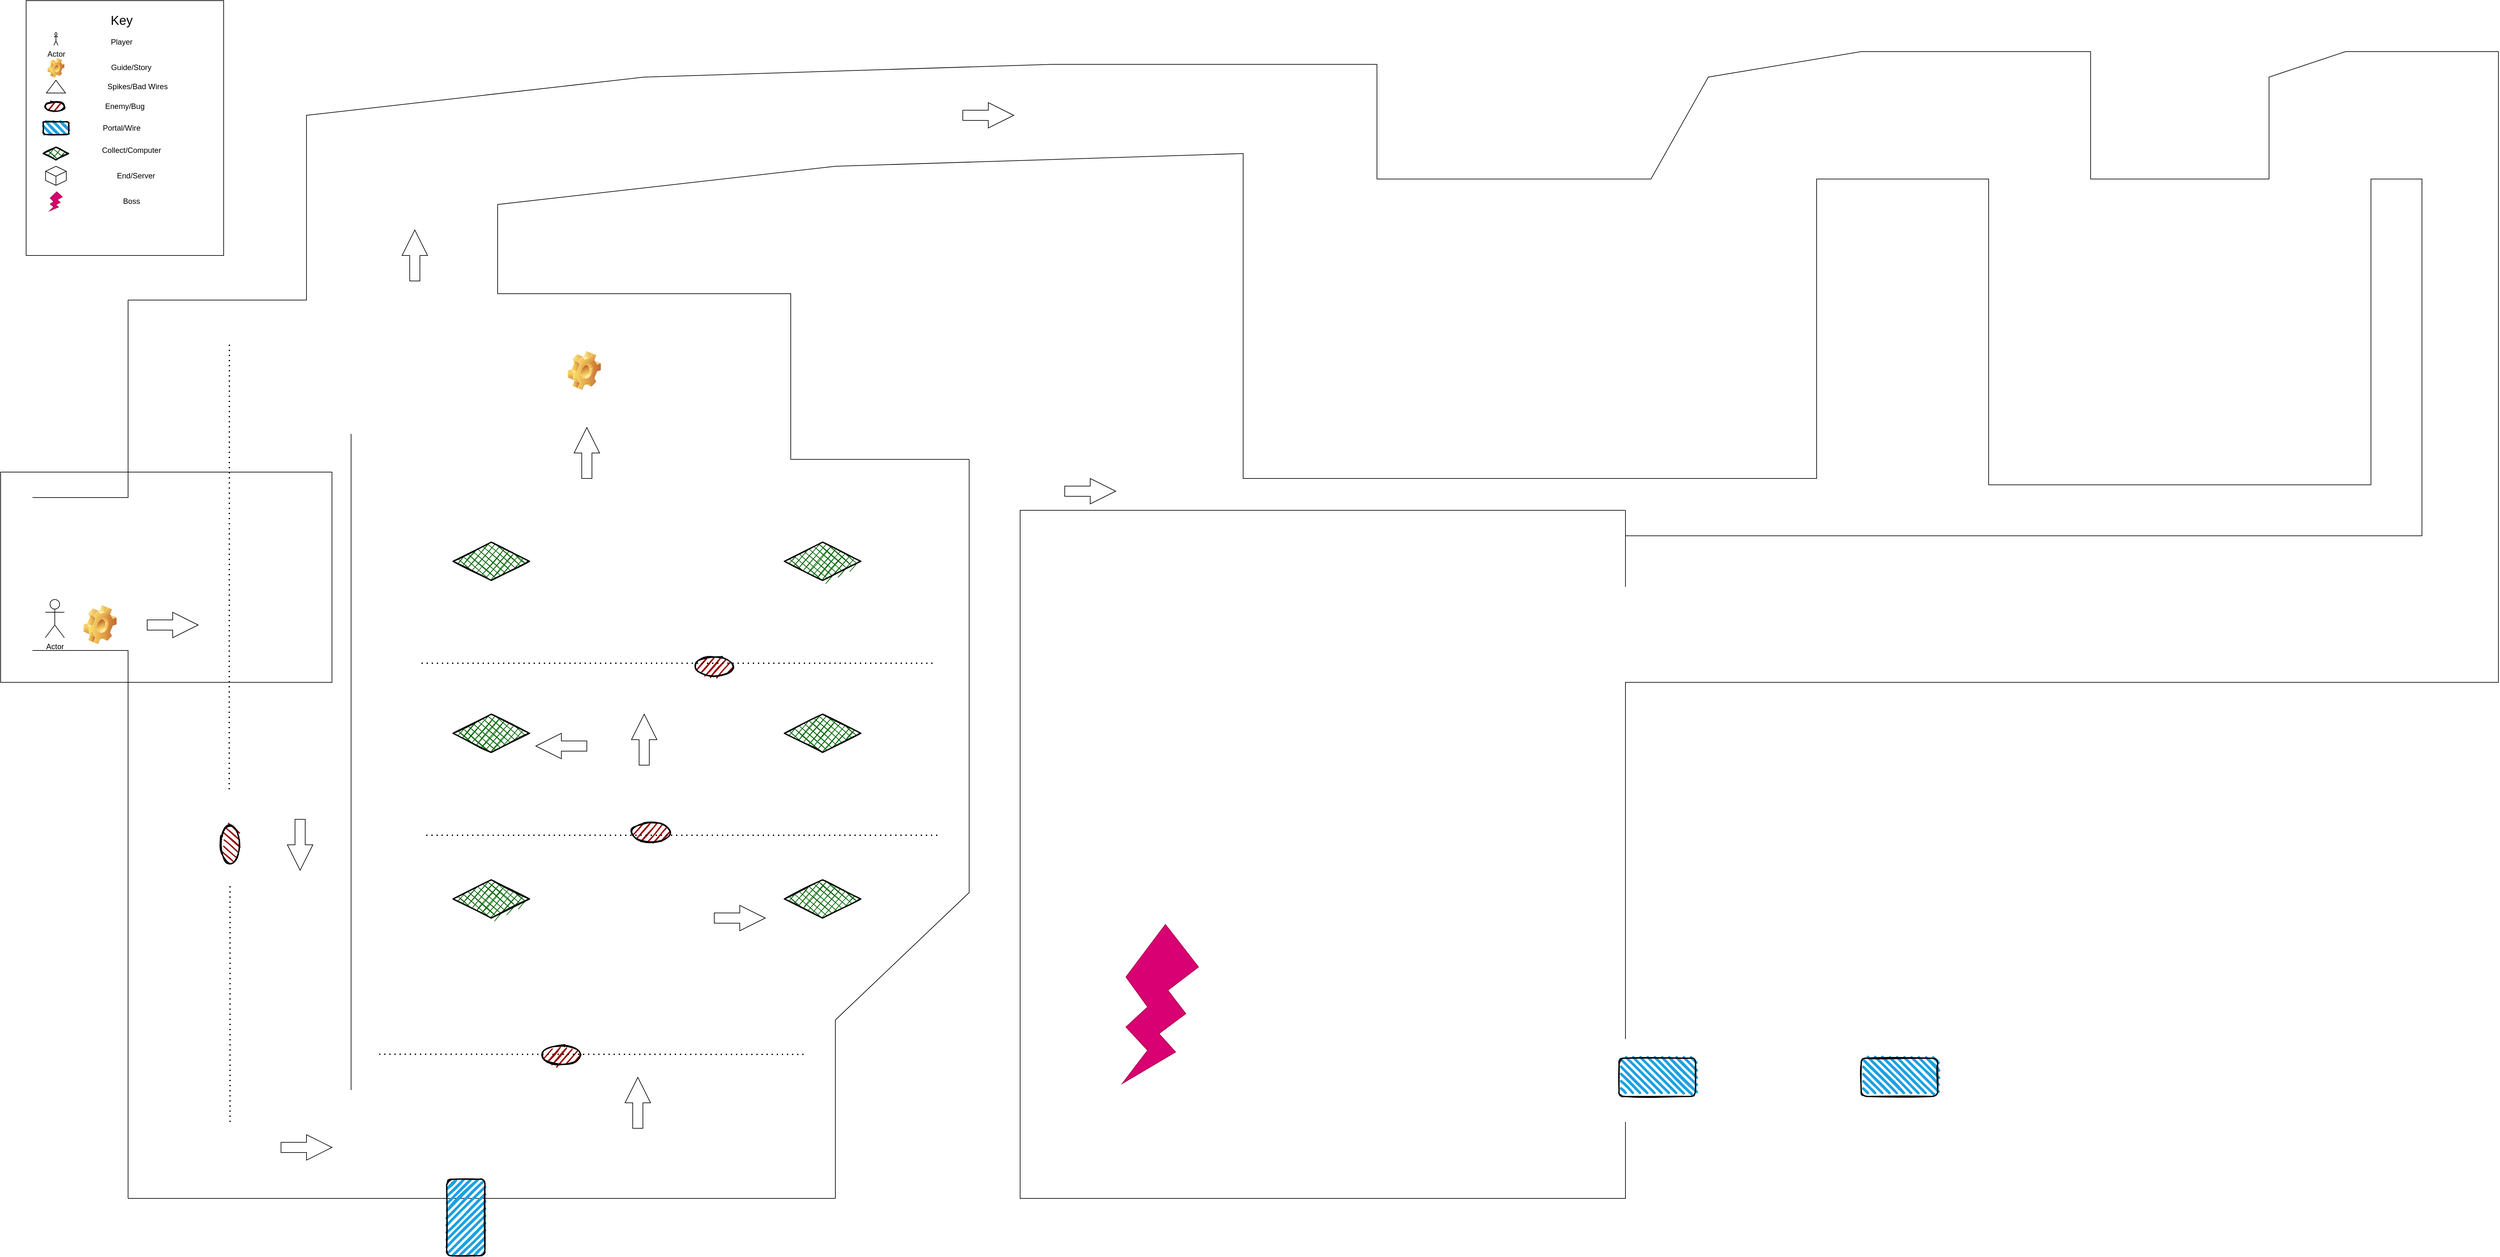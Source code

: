<mxfile version="28.2.0">
  <diagram name="Page-1" id="zgL6Di7iJ0Y1lWAI3NUE">
    <mxGraphModel dx="5220" dy="788" grid="1" gridSize="10" guides="1" tooltips="1" connect="1" arrows="1" fold="1" page="1" pageScale="1" pageWidth="4000" pageHeight="2100" math="0" shadow="0">
      <root>
        <mxCell id="0" />
        <mxCell id="1" parent="0" />
        <mxCell id="pp7TLM8EPcdy0YVc-8Af-1" value="" style="rounded=0;whiteSpace=wrap;html=1;fillColor=none;strokeColor=light-dark(#000000,#FF1313);" parent="1" vertex="1">
          <mxGeometry x="-4000" y="780" width="520" height="330" as="geometry" />
        </mxCell>
        <mxCell id="pp7TLM8EPcdy0YVc-8Af-3" value="" style="endArrow=none;html=1;rounded=0;" parent="1" edge="1">
          <mxGeometry width="50" height="50" relative="1" as="geometry">
            <mxPoint x="-3950" y="820" as="sourcePoint" />
            <mxPoint x="-3800" y="510" as="targetPoint" />
            <Array as="points">
              <mxPoint x="-3800" y="820" />
            </Array>
          </mxGeometry>
        </mxCell>
        <mxCell id="pp7TLM8EPcdy0YVc-8Af-4" value="" style="endArrow=none;html=1;rounded=0;" parent="1" edge="1">
          <mxGeometry width="50" height="50" relative="1" as="geometry">
            <mxPoint x="-3950" y="1060" as="sourcePoint" />
            <mxPoint x="-3800" y="1920" as="targetPoint" />
            <Array as="points">
              <mxPoint x="-3800" y="1060" />
            </Array>
          </mxGeometry>
        </mxCell>
        <mxCell id="pp7TLM8EPcdy0YVc-8Af-5" value="" style="endArrow=none;html=1;rounded=0;" parent="1" edge="1">
          <mxGeometry width="50" height="50" relative="1" as="geometry">
            <mxPoint x="-3800" y="510" as="sourcePoint" />
            <mxPoint x="-3520" y="360" as="targetPoint" />
            <Array as="points">
              <mxPoint x="-3520" y="510" />
            </Array>
          </mxGeometry>
        </mxCell>
        <mxCell id="pp7TLM8EPcdy0YVc-8Af-6" value="Actor" style="shape=umlActor;verticalLabelPosition=bottom;verticalAlign=top;html=1;outlineConnect=0;" parent="1" vertex="1">
          <mxGeometry x="-3930" y="980" width="30" height="60" as="geometry" />
        </mxCell>
        <mxCell id="pp7TLM8EPcdy0YVc-8Af-7" value="" style="endArrow=none;html=1;rounded=0;" parent="1" edge="1">
          <mxGeometry width="50" height="50" relative="1" as="geometry">
            <mxPoint x="-3800" y="1920" as="sourcePoint" />
            <mxPoint x="-2690" y="1920" as="targetPoint" />
          </mxGeometry>
        </mxCell>
        <mxCell id="pp7TLM8EPcdy0YVc-8Af-8" value="" style="endArrow=none;html=1;rounded=0;" parent="1" edge="1">
          <mxGeometry width="50" height="50" relative="1" as="geometry">
            <mxPoint x="-2690" y="1920" as="sourcePoint" />
            <mxPoint x="-2480" y="760" as="targetPoint" />
            <Array as="points">
              <mxPoint x="-2690" y="1640" />
              <mxPoint x="-2480" y="1440" />
            </Array>
          </mxGeometry>
        </mxCell>
        <mxCell id="pp7TLM8EPcdy0YVc-8Af-9" value="" style="endArrow=none;html=1;rounded=0;" parent="1" edge="1">
          <mxGeometry width="50" height="50" relative="1" as="geometry">
            <mxPoint x="-2480" y="760" as="sourcePoint" />
            <mxPoint x="-1450" y="880" as="targetPoint" />
            <Array as="points">
              <mxPoint x="-2760" y="760" />
              <mxPoint x="-2760" y="500" />
              <mxPoint x="-3220" y="500" />
              <mxPoint x="-3220" y="360" />
              <mxPoint x="-2690" y="300" />
              <mxPoint x="-2050" y="280" />
              <mxPoint x="-2050" y="790" />
              <mxPoint x="-1150" y="790" />
              <mxPoint x="-1150" y="320" />
              <mxPoint x="-880" y="320" />
              <mxPoint x="-880" y="800" />
              <mxPoint x="-280" y="800" />
              <mxPoint x="-280" y="320" />
              <mxPoint x="-200" y="320" />
              <mxPoint x="-200" y="880" />
              <mxPoint x="-1450" y="880" />
              <mxPoint x="-1450" y="960" />
              <mxPoint x="-1450" y="840" />
            </Array>
          </mxGeometry>
        </mxCell>
        <mxCell id="pp7TLM8EPcdy0YVc-8Af-10" value="" style="endArrow=none;html=1;rounded=0;" parent="1" edge="1">
          <mxGeometry width="50" height="50" relative="1" as="geometry">
            <mxPoint x="-3520" y="360" as="sourcePoint" />
            <mxPoint x="-1450" y="1670" as="targetPoint" />
            <Array as="points">
              <mxPoint x="-3520" y="360" />
              <mxPoint x="-3520" y="220" />
              <mxPoint x="-2990" y="160" />
              <mxPoint x="-2350" y="140" />
              <mxPoint x="-1840" y="140" />
              <mxPoint x="-1840" y="320" />
              <mxPoint x="-1410" y="320" />
              <mxPoint x="-1320" y="160" />
              <mxPoint x="-1080" y="120" />
              <mxPoint x="-720" y="120" />
              <mxPoint x="-720" y="320" />
              <mxPoint x="-440" y="320" />
              <mxPoint x="-440" y="160" />
              <mxPoint x="-320" y="120" />
              <mxPoint x="-80" y="120" />
              <mxPoint x="-80" y="1110" />
              <mxPoint x="-1450" y="1110" />
            </Array>
          </mxGeometry>
        </mxCell>
        <mxCell id="pp7TLM8EPcdy0YVc-8Af-11" value="" style="endArrow=none;html=1;rounded=0;" parent="1" edge="1">
          <mxGeometry width="50" height="50" relative="1" as="geometry">
            <mxPoint x="-3450" y="1670" as="sourcePoint" />
            <mxPoint x="-3450" y="1750" as="targetPoint" />
            <Array as="points">
              <mxPoint x="-3450" y="720" />
            </Array>
          </mxGeometry>
        </mxCell>
        <mxCell id="pp7TLM8EPcdy0YVc-8Af-12" value="" style="shape=image;html=1;verticalLabelPosition=bottom;verticalAlign=top;imageAspect=1;aspect=fixed;image=img/clipart/Gear_128x128.png" parent="1" vertex="1">
          <mxGeometry x="-3870" y="989" width="52" height="61" as="geometry" />
        </mxCell>
        <mxCell id="pp7TLM8EPcdy0YVc-8Af-13" value="" style="shape=image;html=1;verticalLabelPosition=bottom;verticalAlign=top;imageAspect=1;aspect=fixed;image=img/clipart/Gear_128x128.png" parent="1" vertex="1">
          <mxGeometry x="-3110" y="590" width="52" height="61" as="geometry" />
        </mxCell>
        <mxCell id="pp7TLM8EPcdy0YVc-8Af-14" value="" style="rhombus;whiteSpace=wrap;html=1;strokeWidth=2;fillWeight=-1;hachureGap=8;fillStyle=cross-hatch;fillColor=#006600;sketch=1;" parent="1" vertex="1">
          <mxGeometry x="-3290" y="890" width="120" height="60" as="geometry" />
        </mxCell>
        <mxCell id="pp7TLM8EPcdy0YVc-8Af-15" value="" style="rhombus;whiteSpace=wrap;html=1;strokeWidth=2;fillWeight=-1;hachureGap=8;fillStyle=cross-hatch;fillColor=#006600;sketch=1;" parent="1" vertex="1">
          <mxGeometry x="-2770" y="890" width="120" height="60" as="geometry" />
        </mxCell>
        <mxCell id="pp7TLM8EPcdy0YVc-8Af-16" value="" style="rhombus;whiteSpace=wrap;html=1;strokeWidth=2;fillWeight=-1;hachureGap=8;fillStyle=cross-hatch;fillColor=#006600;sketch=1;" parent="1" vertex="1">
          <mxGeometry x="-3290" y="1160" width="120" height="60" as="geometry" />
        </mxCell>
        <mxCell id="pp7TLM8EPcdy0YVc-8Af-17" value="" style="rhombus;whiteSpace=wrap;html=1;strokeWidth=2;fillWeight=-1;hachureGap=8;fillStyle=cross-hatch;fillColor=#006600;sketch=1;" parent="1" vertex="1">
          <mxGeometry x="-2770" y="1160" width="120" height="60" as="geometry" />
        </mxCell>
        <mxCell id="pp7TLM8EPcdy0YVc-8Af-18" value="" style="rhombus;whiteSpace=wrap;html=1;strokeWidth=2;fillWeight=-1;hachureGap=8;fillStyle=cross-hatch;fillColor=#006600;sketch=1;" parent="1" vertex="1">
          <mxGeometry x="-3290" y="1420" width="120" height="60" as="geometry" />
        </mxCell>
        <mxCell id="pp7TLM8EPcdy0YVc-8Af-19" value="" style="rhombus;whiteSpace=wrap;html=1;strokeWidth=2;fillWeight=-1;hachureGap=8;fillStyle=cross-hatch;fillColor=#006600;sketch=1;" parent="1" vertex="1">
          <mxGeometry x="-2770" y="1420" width="120" height="60" as="geometry" />
        </mxCell>
        <mxCell id="pp7TLM8EPcdy0YVc-8Af-22" value="" style="ellipse;whiteSpace=wrap;html=1;strokeWidth=2;fillWeight=2;hachureGap=8;fillColor=#990000;fillStyle=dots;sketch=1;" parent="1" vertex="1">
          <mxGeometry x="-3010" y="1330" width="60" height="30" as="geometry" />
        </mxCell>
        <mxCell id="pp7TLM8EPcdy0YVc-8Af-23" value="" style="ellipse;whiteSpace=wrap;html=1;strokeWidth=2;fillWeight=2;hachureGap=8;fillColor=#990000;fillStyle=dots;sketch=1;" parent="1" vertex="1">
          <mxGeometry x="-2910" y="1070" width="60" height="30" as="geometry" />
        </mxCell>
        <mxCell id="pp7TLM8EPcdy0YVc-8Af-24" value="" style="ellipse;whiteSpace=wrap;html=1;strokeWidth=2;fillWeight=2;hachureGap=8;fillColor=#990000;fillStyle=dots;sketch=1;" parent="1" vertex="1">
          <mxGeometry x="-3150" y="1680" width="60" height="30" as="geometry" />
        </mxCell>
        <mxCell id="pp7TLM8EPcdy0YVc-8Af-28" value="" style="rounded=1;whiteSpace=wrap;html=1;strokeWidth=2;fillWeight=4;hachureGap=8;hachureAngle=45;fillColor=#1ba1e2;sketch=1;rotation=90;" parent="1" vertex="1">
          <mxGeometry x="-3330" y="1920" width="120" height="60" as="geometry" />
        </mxCell>
        <mxCell id="pp7TLM8EPcdy0YVc-8Af-29" value="" style="ellipse;whiteSpace=wrap;html=1;strokeWidth=2;fillWeight=2;hachureGap=8;fillColor=#990000;fillStyle=dots;sketch=1;rotation=-90;" parent="1" vertex="1">
          <mxGeometry x="-3670" y="1350" width="60" height="30" as="geometry" />
        </mxCell>
        <mxCell id="pp7TLM8EPcdy0YVc-8Af-30" value="" style="endArrow=none;dashed=1;html=1;dashPattern=1 3;strokeWidth=2;rounded=0;" parent="1" edge="1">
          <mxGeometry width="50" height="50" relative="1" as="geometry">
            <mxPoint x="-3640" y="1430" as="sourcePoint" />
            <mxPoint x="-3640" y="1800" as="targetPoint" />
          </mxGeometry>
        </mxCell>
        <mxCell id="pp7TLM8EPcdy0YVc-8Af-31" value="" style="endArrow=none;dashed=1;html=1;dashPattern=1 3;strokeWidth=2;rounded=0;" parent="1" edge="1">
          <mxGeometry width="50" height="50" relative="1" as="geometry">
            <mxPoint x="-3641" y="580" as="sourcePoint" />
            <mxPoint x="-3641.25" y="1280" as="targetPoint" />
          </mxGeometry>
        </mxCell>
        <mxCell id="pp7TLM8EPcdy0YVc-8Af-32" value="" style="endArrow=none;dashed=1;html=1;dashPattern=1 3;strokeWidth=2;rounded=0;" parent="1" edge="1">
          <mxGeometry width="50" height="50" relative="1" as="geometry">
            <mxPoint x="-2530" y="1350" as="sourcePoint" />
            <mxPoint x="-3332.5" y="1350" as="targetPoint" />
          </mxGeometry>
        </mxCell>
        <mxCell id="pp7TLM8EPcdy0YVc-8Af-33" value="" style="endArrow=none;dashed=1;html=1;dashPattern=1 3;strokeWidth=2;rounded=0;" parent="1" edge="1">
          <mxGeometry width="50" height="50" relative="1" as="geometry">
            <mxPoint x="-2740" y="1694" as="sourcePoint" />
            <mxPoint x="-3410" y="1693.75" as="targetPoint" />
          </mxGeometry>
        </mxCell>
        <mxCell id="pp7TLM8EPcdy0YVc-8Af-34" value="" style="endArrow=none;dashed=1;html=1;dashPattern=1 3;strokeWidth=2;rounded=0;" parent="1" edge="1">
          <mxGeometry width="50" height="50" relative="1" as="geometry">
            <mxPoint x="-2537.5" y="1080" as="sourcePoint" />
            <mxPoint x="-3340" y="1080" as="targetPoint" />
          </mxGeometry>
        </mxCell>
        <mxCell id="pp7TLM8EPcdy0YVc-8Af-35" value="" style="html=1;shadow=0;dashed=0;align=center;verticalAlign=middle;shape=mxgraph.arrows2.arrow;dy=0.6;dx=40;notch=0;" parent="1" vertex="1">
          <mxGeometry x="-3770" y="1000" width="80" height="40" as="geometry" />
        </mxCell>
        <mxCell id="pp7TLM8EPcdy0YVc-8Af-41" value="" style="html=1;shadow=0;dashed=0;align=center;verticalAlign=middle;shape=mxgraph.arrows2.arrow;dy=0.6;dx=40;notch=0;rotation=90;" parent="1" vertex="1">
          <mxGeometry x="-3570" y="1345" width="80" height="40" as="geometry" />
        </mxCell>
        <mxCell id="pp7TLM8EPcdy0YVc-8Af-42" value="" style="html=1;shadow=0;dashed=0;align=center;verticalAlign=middle;shape=mxgraph.arrows2.arrow;dy=0.6;dx=40;notch=0;" parent="1" vertex="1">
          <mxGeometry x="-2330" y="790" width="80" height="40" as="geometry" />
        </mxCell>
        <mxCell id="pp7TLM8EPcdy0YVc-8Af-43" value="" style="html=1;shadow=0;dashed=0;align=center;verticalAlign=middle;shape=mxgraph.arrows2.arrow;dy=0.6;dx=40;notch=0;" parent="1" vertex="1">
          <mxGeometry x="-3560" y="1820" width="80" height="40" as="geometry" />
        </mxCell>
        <mxCell id="pp7TLM8EPcdy0YVc-8Af-44" value="" style="html=1;shadow=0;dashed=0;align=center;verticalAlign=middle;shape=mxgraph.arrows2.arrow;dy=0.6;dx=40;notch=0;rotation=-90;" parent="1" vertex="1">
          <mxGeometry x="-3040" y="1750" width="80" height="40" as="geometry" />
        </mxCell>
        <mxCell id="pp7TLM8EPcdy0YVc-8Af-45" value="" style="html=1;shadow=0;dashed=0;align=center;verticalAlign=middle;shape=mxgraph.arrows2.arrow;dy=0.6;dx=40;notch=0;rotation=-90;" parent="1" vertex="1">
          <mxGeometry x="-3030" y="1180" width="80" height="40" as="geometry" />
        </mxCell>
        <mxCell id="pp7TLM8EPcdy0YVc-8Af-46" value="" style="html=1;shadow=0;dashed=0;align=center;verticalAlign=middle;shape=mxgraph.arrows2.arrow;dy=0.6;dx=40;notch=0;" parent="1" vertex="1">
          <mxGeometry x="-2880" y="1460" width="80" height="40" as="geometry" />
        </mxCell>
        <mxCell id="pp7TLM8EPcdy0YVc-8Af-47" value="" style="html=1;shadow=0;dashed=0;align=center;verticalAlign=middle;shape=mxgraph.arrows2.arrow;dy=0.6;dx=40;notch=0;rotation=-180;" parent="1" vertex="1">
          <mxGeometry x="-3160" y="1190" width="80" height="40" as="geometry" />
        </mxCell>
        <mxCell id="pp7TLM8EPcdy0YVc-8Af-48" value="" style="html=1;shadow=0;dashed=0;align=center;verticalAlign=middle;shape=mxgraph.arrows2.arrow;dy=0.6;dx=40;notch=0;rotation=-90;" parent="1" vertex="1">
          <mxGeometry x="-3120" y="730" width="80" height="40" as="geometry" />
        </mxCell>
        <mxCell id="pp7TLM8EPcdy0YVc-8Af-49" value="" style="html=1;shadow=0;dashed=0;align=center;verticalAlign=middle;shape=mxgraph.arrows2.arrow;dy=0.6;dx=40;notch=0;rotation=-90;" parent="1" vertex="1">
          <mxGeometry x="-3390" y="420" width="80" height="40" as="geometry" />
        </mxCell>
        <mxCell id="pp7TLM8EPcdy0YVc-8Af-50" value="" style="html=1;shadow=0;dashed=0;align=center;verticalAlign=middle;shape=mxgraph.arrows2.arrow;dy=0.6;dx=40;notch=0;" parent="1" vertex="1">
          <mxGeometry x="-2490" y="200" width="80" height="40" as="geometry" />
        </mxCell>
        <mxCell id="SpKNN2W-1FVL2pdGVRqN-1" value="" style="rounded=0;whiteSpace=wrap;html=1;" vertex="1" parent="1">
          <mxGeometry x="-3960" y="40" width="310" height="400" as="geometry" />
        </mxCell>
        <mxCell id="SpKNN2W-1FVL2pdGVRqN-2" value="" style="shape=image;html=1;verticalLabelPosition=bottom;verticalAlign=top;imageAspect=1;aspect=fixed;image=img/clipart/Gear_128x128.png" vertex="1" parent="1">
          <mxGeometry x="-3926.43" y="130" width="26.43" height="31" as="geometry" />
        </mxCell>
        <mxCell id="SpKNN2W-1FVL2pdGVRqN-3" value="&lt;font style=&quot;font-size: 20px;&quot;&gt;Key&lt;/font&gt;" style="text;html=1;align=center;verticalAlign=middle;whiteSpace=wrap;rounded=0;" vertex="1" parent="1">
          <mxGeometry x="-3860" y="60" width="100" height="20" as="geometry" />
        </mxCell>
        <mxCell id="SpKNN2W-1FVL2pdGVRqN-4" value="Player" style="text;html=1;align=center;verticalAlign=middle;whiteSpace=wrap;rounded=0;" vertex="1" parent="1">
          <mxGeometry x="-3840" y="90" width="60" height="30" as="geometry" />
        </mxCell>
        <mxCell id="SpKNN2W-1FVL2pdGVRqN-6" value="Guide/Story" style="text;html=1;align=center;verticalAlign=middle;whiteSpace=wrap;rounded=0;" vertex="1" parent="1">
          <mxGeometry x="-3840" y="130" width="90" height="30" as="geometry" />
        </mxCell>
        <mxCell id="SpKNN2W-1FVL2pdGVRqN-7" value="Spikes/Bad Wires" style="text;html=1;align=center;verticalAlign=middle;whiteSpace=wrap;rounded=0;" vertex="1" parent="1">
          <mxGeometry x="-3840" y="160" width="110" height="30" as="geometry" />
        </mxCell>
        <mxCell id="SpKNN2W-1FVL2pdGVRqN-8" value="Enemy/Bug" style="text;html=1;align=center;verticalAlign=middle;whiteSpace=wrap;rounded=0;" vertex="1" parent="1">
          <mxGeometry x="-3840" y="191" width="70" height="30" as="geometry" />
        </mxCell>
        <mxCell id="SpKNN2W-1FVL2pdGVRqN-9" value="Portal/Wire" style="text;html=1;align=center;verticalAlign=middle;whiteSpace=wrap;rounded=0;" vertex="1" parent="1">
          <mxGeometry x="-3840" y="225" width="60" height="30" as="geometry" />
        </mxCell>
        <mxCell id="SpKNN2W-1FVL2pdGVRqN-10" value="" style="triangle;whiteSpace=wrap;html=1;rotation=-90;" vertex="1" parent="1">
          <mxGeometry x="-3923.21" y="160" width="20" height="30" as="geometry" />
        </mxCell>
        <mxCell id="SpKNN2W-1FVL2pdGVRqN-11" value="Actor" style="shape=umlActor;verticalLabelPosition=bottom;verticalAlign=top;html=1;outlineConnect=0;" vertex="1" parent="1">
          <mxGeometry x="-3916.43" y="90" width="6.43" height="20" as="geometry" />
        </mxCell>
        <mxCell id="SpKNN2W-1FVL2pdGVRqN-12" value="" style="ellipse;whiteSpace=wrap;html=1;strokeWidth=2;fillWeight=2;hachureGap=8;fillColor=#990000;fillStyle=dots;sketch=1;" vertex="1" parent="1">
          <mxGeometry x="-3930" y="198.5" width="30" height="15" as="geometry" />
        </mxCell>
        <mxCell id="SpKNN2W-1FVL2pdGVRqN-13" value="" style="rounded=1;whiteSpace=wrap;html=1;strokeWidth=2;fillWeight=4;hachureGap=8;hachureAngle=45;fillColor=#1ba1e2;sketch=1;" vertex="1" parent="1">
          <mxGeometry x="-3933.21" y="230" width="40" height="20" as="geometry" />
        </mxCell>
        <mxCell id="SpKNN2W-1FVL2pdGVRqN-15" value="" style="rhombus;whiteSpace=wrap;html=1;strokeWidth=2;fillWeight=-1;hachureGap=8;fillStyle=cross-hatch;fillColor=#006600;sketch=1;" vertex="1" parent="1">
          <mxGeometry x="-3933.21" y="270" width="40" height="20" as="geometry" />
        </mxCell>
        <mxCell id="SpKNN2W-1FVL2pdGVRqN-16" value="Collect/Computer" style="text;html=1;align=center;verticalAlign=middle;whiteSpace=wrap;rounded=0;" vertex="1" parent="1">
          <mxGeometry x="-3852.5" y="260" width="115" height="30" as="geometry" />
        </mxCell>
        <mxCell id="SpKNN2W-1FVL2pdGVRqN-17" value="" style="html=1;whiteSpace=wrap;shape=isoCube2;backgroundOutline=1;isoAngle=15;" vertex="1" parent="1">
          <mxGeometry x="-3929.46" y="300" width="32.5" height="30" as="geometry" />
        </mxCell>
        <mxCell id="SpKNN2W-1FVL2pdGVRqN-18" value="End/Server" style="text;html=1;align=center;verticalAlign=middle;whiteSpace=wrap;rounded=0;" vertex="1" parent="1">
          <mxGeometry x="-3845" y="300" width="115" height="30" as="geometry" />
        </mxCell>
        <mxCell id="SpKNN2W-1FVL2pdGVRqN-19" value="" style="verticalLabelPosition=bottom;verticalAlign=top;html=1;shape=mxgraph.basic.flash;fillColor=light-dark(#D80073,#FF0000);fontColor=#ffffff;strokeColor=#A50040;" vertex="1" parent="1">
          <mxGeometry x="-3923.21" y="340" width="20" height="30" as="geometry" />
        </mxCell>
        <mxCell id="SpKNN2W-1FVL2pdGVRqN-20" value="Boss" style="text;html=1;align=center;verticalAlign=middle;whiteSpace=wrap;rounded=0;" vertex="1" parent="1">
          <mxGeometry x="-3852.5" y="340" width="115" height="30" as="geometry" />
        </mxCell>
        <mxCell id="SpKNN2W-1FVL2pdGVRqN-21" value="" style="verticalLabelPosition=bottom;verticalAlign=top;html=1;shape=mxgraph.basic.flash;fillColor=light-dark(#D80073,#FF0000);fontColor=#ffffff;strokeColor=#A50040;" vertex="1" parent="1">
          <mxGeometry x="-2240" y="1490" width="120" height="250" as="geometry" />
        </mxCell>
        <mxCell id="SpKNN2W-1FVL2pdGVRqN-22" value="" style="endArrow=none;html=1;rounded=0;" edge="1" parent="1">
          <mxGeometry width="50" height="50" relative="1" as="geometry">
            <mxPoint x="-1450" y="1800" as="sourcePoint" />
            <mxPoint x="-1450" y="840" as="targetPoint" />
            <Array as="points">
              <mxPoint x="-1450" y="1920" />
              <mxPoint x="-2400" y="1920" />
              <mxPoint x="-2400" y="840" />
            </Array>
          </mxGeometry>
        </mxCell>
        <mxCell id="SpKNN2W-1FVL2pdGVRqN-23" value="" style="rounded=1;whiteSpace=wrap;html=1;strokeWidth=2;fillWeight=4;hachureGap=8;hachureAngle=45;fillColor=#1ba1e2;sketch=1;" vertex="1" parent="1">
          <mxGeometry x="-1460" y="1700" width="120" height="60" as="geometry" />
        </mxCell>
        <mxCell id="SpKNN2W-1FVL2pdGVRqN-24" value="" style="rounded=1;whiteSpace=wrap;html=1;strokeWidth=2;fillWeight=4;hachureGap=8;hachureAngle=45;fillColor=#1ba1e2;sketch=1;" vertex="1" parent="1">
          <mxGeometry x="-1080" y="1700" width="120" height="60" as="geometry" />
        </mxCell>
      </root>
    </mxGraphModel>
  </diagram>
</mxfile>
